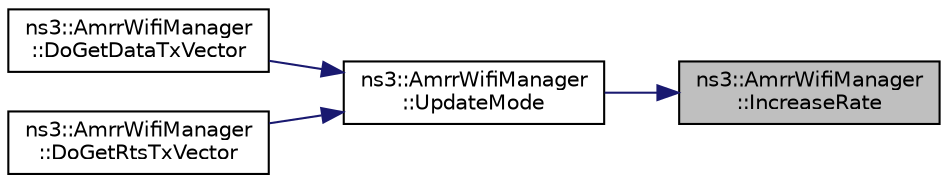 digraph "ns3::AmrrWifiManager::IncreaseRate"
{
 // LATEX_PDF_SIZE
  edge [fontname="Helvetica",fontsize="10",labelfontname="Helvetica",labelfontsize="10"];
  node [fontname="Helvetica",fontsize="10",shape=record];
  rankdir="RL";
  Node1 [label="ns3::AmrrWifiManager\l::IncreaseRate",height=0.2,width=0.4,color="black", fillcolor="grey75", style="filled", fontcolor="black",tooltip="Increase the transmission rate to the given station."];
  Node1 -> Node2 [dir="back",color="midnightblue",fontsize="10",style="solid",fontname="Helvetica"];
  Node2 [label="ns3::AmrrWifiManager\l::UpdateMode",height=0.2,width=0.4,color="black", fillcolor="white", style="filled",URL="$classns3_1_1_amrr_wifi_manager.html#a2bdf0c3696234b2d530d3becd174afdd",tooltip="Update the mode used to send to the given station."];
  Node2 -> Node3 [dir="back",color="midnightblue",fontsize="10",style="solid",fontname="Helvetica"];
  Node3 [label="ns3::AmrrWifiManager\l::DoGetDataTxVector",height=0.2,width=0.4,color="black", fillcolor="white", style="filled",URL="$classns3_1_1_amrr_wifi_manager.html#ad18cc0aa1f6f6472e9e5ac2563b85e4c",tooltip=" "];
  Node2 -> Node4 [dir="back",color="midnightblue",fontsize="10",style="solid",fontname="Helvetica"];
  Node4 [label="ns3::AmrrWifiManager\l::DoGetRtsTxVector",height=0.2,width=0.4,color="black", fillcolor="white", style="filled",URL="$classns3_1_1_amrr_wifi_manager.html#a036c453d18e33475b8ad75922682d214",tooltip=" "];
}

